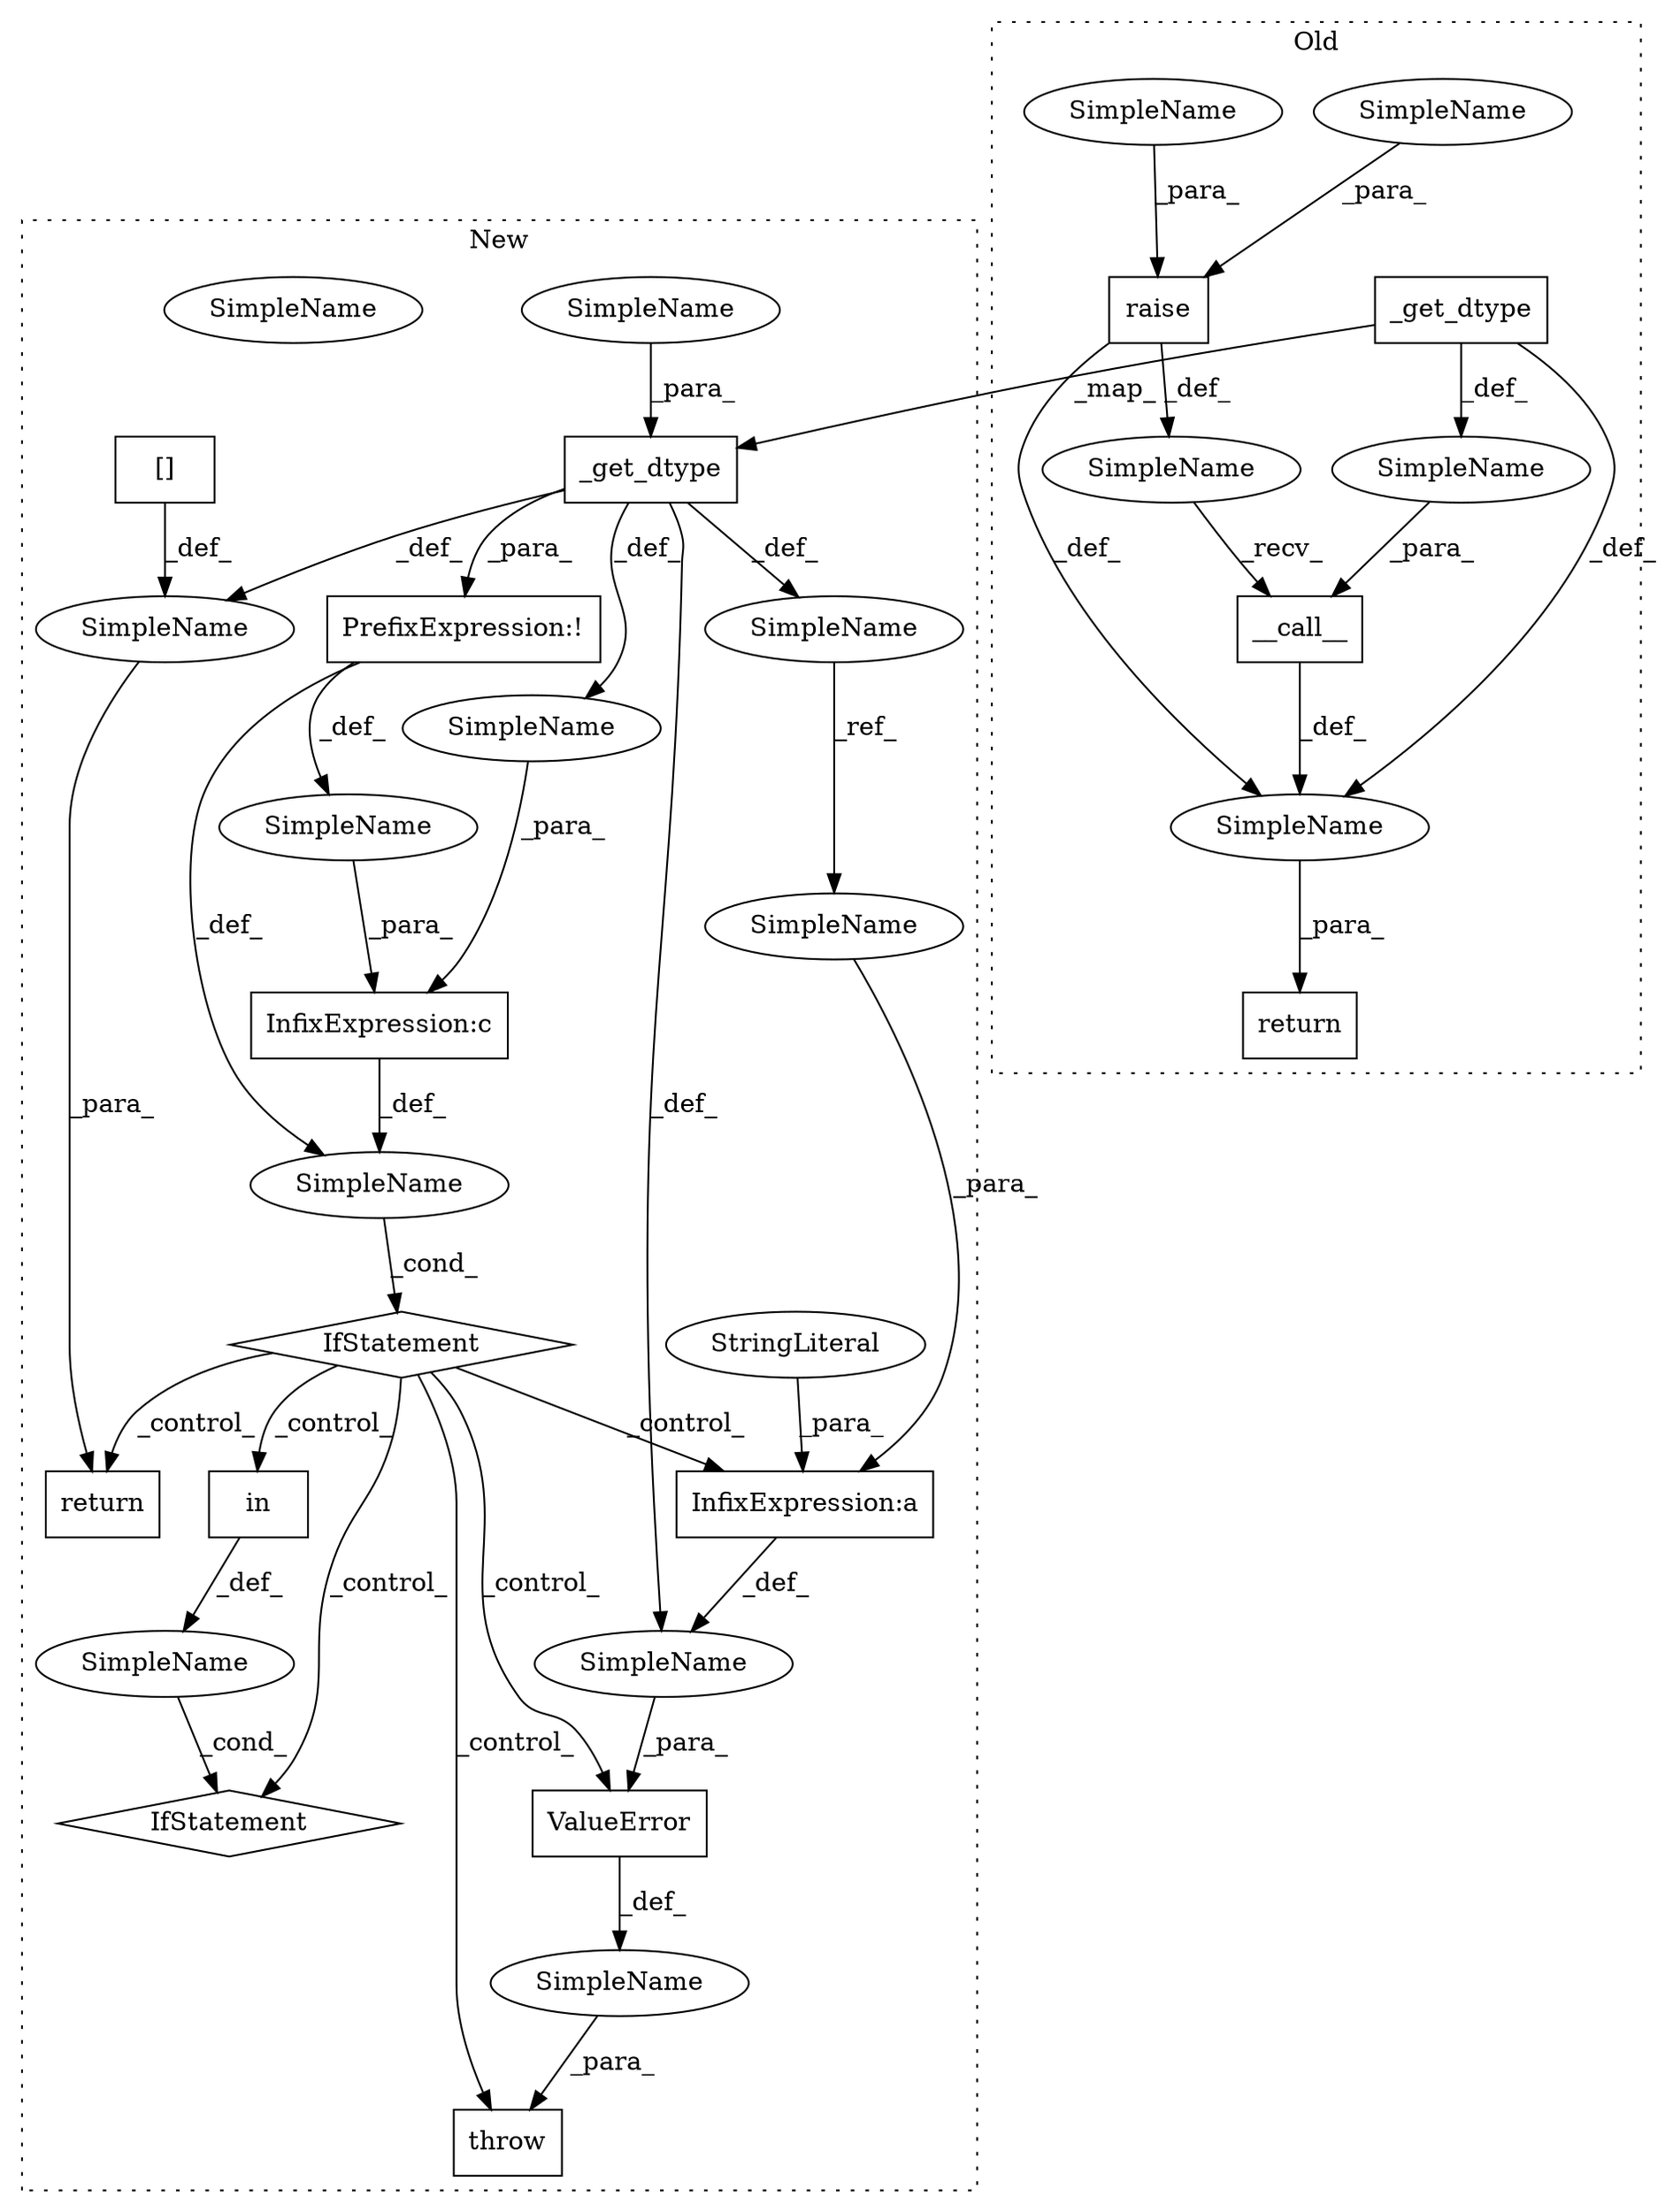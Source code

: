digraph G {
subgraph cluster0 {
1 [label="_get_dtype" a="32" s="857,873" l="11,1" shape="box"];
12 [label="__call__" a="32" s="842,881" l="9,1" shape="box"];
13 [label="SimpleName" a="42" s="" l="" shape="ellipse"];
18 [label="SimpleName" a="42" s="" l="" shape="ellipse"];
20 [label="SimpleName" a="42" s="" l="" shape="ellipse"];
21 [label="return" a="41" s="817" l="7" shape="box"];
25 [label="raise" a="32" s="824,840" l="6,1" shape="box"];
31 [label="SimpleName" a="42" s="830" l="5" shape="ellipse"];
32 [label="SimpleName" a="42" s="836" l="4" shape="ellipse"];
label = "Old";
style="dotted";
}
subgraph cluster1 {
2 [label="_get_dtype" a="32" s="890,906" l="11,1" shape="box"];
3 [label="SimpleName" a="42" s="" l="" shape="ellipse"];
4 [label="InfixExpression:c" a="27" s="943" l="4" shape="box"];
5 [label="SimpleName" a="42" s="" l="" shape="ellipse"];
6 [label="return" a="41" s="1153" l="7" shape="box"];
7 [label="SimpleName" a="42" s="" l="" shape="ellipse"];
8 [label="throw" a="53" s="985" l="6" shape="box"];
9 [label="PrefixExpression:!" a="38" s="917" l="1" shape="box"];
10 [label="InfixExpression:a" a="27" s="1046" l="3" shape="box"];
11 [label="in" a="105" s="1075" l="26" shape="box"];
14 [label="SimpleName" a="42" s="819" l="5" shape="ellipse"];
15 [label="SimpleName" a="42" s="" l="" shape="ellipse"];
16 [label="[]" a="2" s="1117,1140" l="7,1" shape="box"];
17 [label="SimpleName" a="42" s="884" l="5" shape="ellipse"];
19 [label="SimpleName" a="42" s="" l="" shape="ellipse"];
22 [label="StringLiteral" a="45" s="1002" l="44" shape="ellipse"];
23 [label="SimpleName" a="42" s="" l="" shape="ellipse"];
24 [label="IfStatement" a="25" s="1067,1101" l="8,2" shape="diamond"];
26 [label="SimpleName" a="42" s="789" l="4" shape="ellipse"];
27 [label="IfStatement" a="25" s="913,975" l="4,2" shape="diamond"];
28 [label="ValueError" a="32" s="991,1054" l="11,1" shape="box"];
29 [label="SimpleName" a="42" s="" l="" shape="ellipse"];
30 [label="SimpleName" a="42" s="1049" l="5" shape="ellipse"];
label = "New";
style="dotted";
}
1 -> 13 [label="_def_"];
1 -> 20 [label="_def_"];
1 -> 2 [label="_map_"];
2 -> 3 [label="_def_"];
2 -> 9 [label="_para_"];
2 -> 15 [label="_def_"];
2 -> 29 [label="_def_"];
2 -> 17 [label="_def_"];
3 -> 4 [label="_para_"];
4 -> 5 [label="_def_"];
5 -> 27 [label="_cond_"];
7 -> 8 [label="_para_"];
9 -> 5 [label="_def_"];
9 -> 19 [label="_def_"];
10 -> 29 [label="_def_"];
11 -> 23 [label="_def_"];
12 -> 20 [label="_def_"];
13 -> 12 [label="_para_"];
14 -> 2 [label="_para_"];
15 -> 6 [label="_para_"];
16 -> 15 [label="_def_"];
17 -> 30 [label="_ref_"];
18 -> 12 [label="_recv_"];
19 -> 4 [label="_para_"];
20 -> 21 [label="_para_"];
22 -> 10 [label="_para_"];
23 -> 24 [label="_cond_"];
25 -> 18 [label="_def_"];
25 -> 20 [label="_def_"];
27 -> 10 [label="_control_"];
27 -> 28 [label="_control_"];
27 -> 8 [label="_control_"];
27 -> 11 [label="_control_"];
27 -> 24 [label="_control_"];
27 -> 6 [label="_control_"];
28 -> 7 [label="_def_"];
29 -> 28 [label="_para_"];
30 -> 10 [label="_para_"];
31 -> 25 [label="_para_"];
32 -> 25 [label="_para_"];
}
